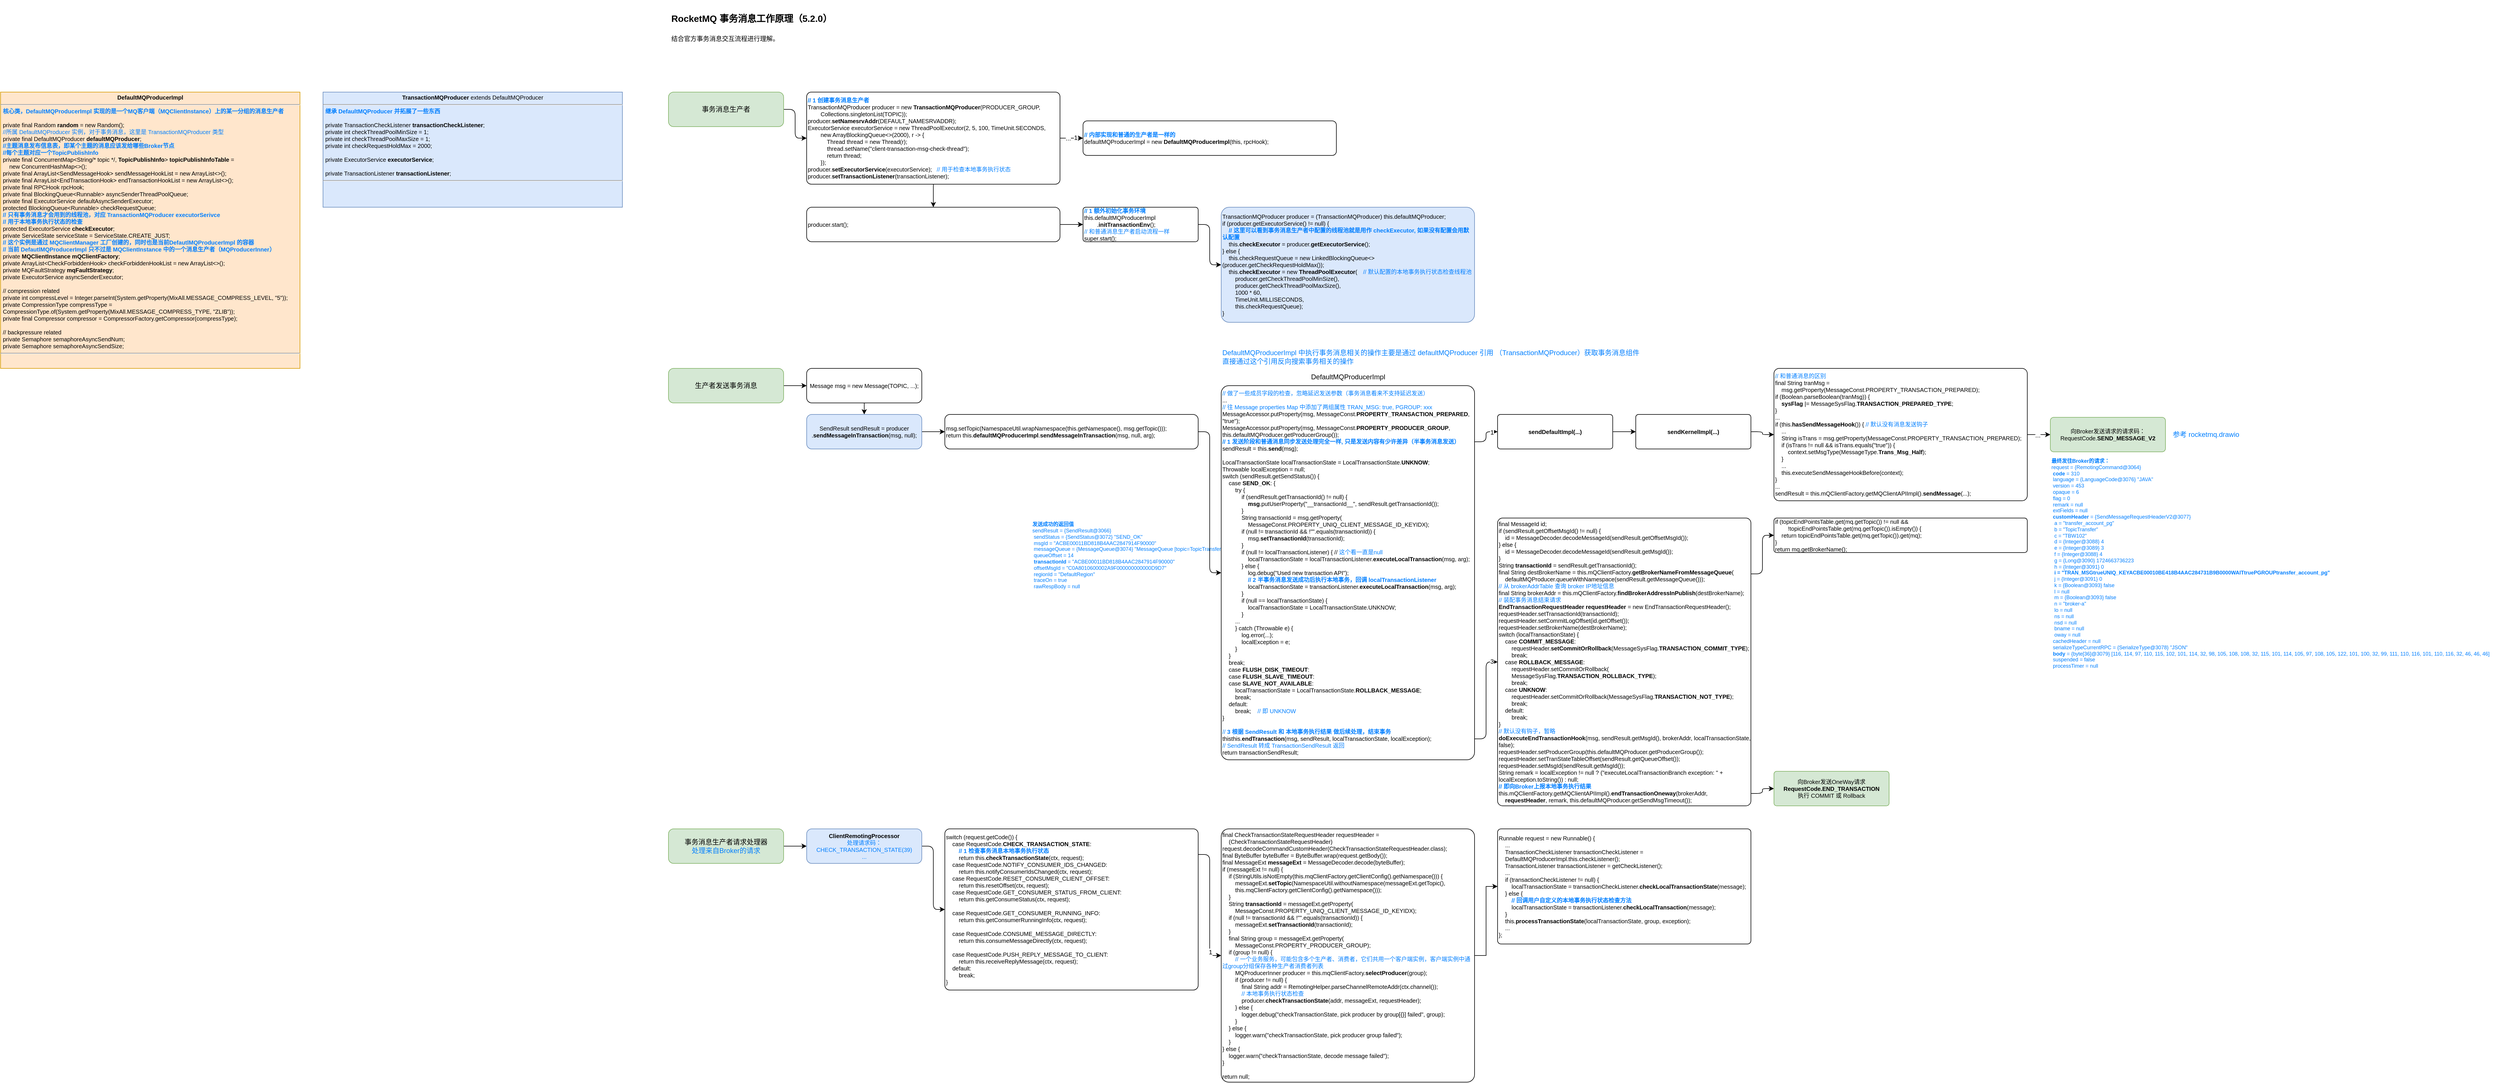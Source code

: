 <mxfile version="21.6.5" type="device">
  <diagram name="第 1 页" id="eP_VPSl60hREy0Ga1Oz-">
    <mxGraphModel dx="2716" dy="651" grid="1" gridSize="10" guides="1" tooltips="1" connect="1" arrows="1" fold="1" page="1" pageScale="1" pageWidth="827" pageHeight="1169" math="0" shadow="0">
      <root>
        <mxCell id="0" />
        <mxCell id="1" parent="0" />
        <mxCell id="byvQvC30b8q6LA63B50w-49" value="&lt;div style=&quot;font-size: 9px;&quot;&gt;&lt;b&gt;发送成功的返回值&lt;/b&gt;&lt;/div&gt;&lt;div style=&quot;font-size: 9px;&quot;&gt;sendResult = {SendResult@3066}&amp;nbsp;&lt;/div&gt;&lt;div style=&quot;font-size: 9px;&quot;&gt;&amp;nbsp;sendStatus = {SendStatus@3072} &quot;SEND_OK&quot;&lt;/div&gt;&lt;div style=&quot;font-size: 9px;&quot;&gt;&amp;nbsp;msgId = &quot;ACBE00011BD818B4AAC2847914F90000&quot;&lt;/div&gt;&lt;div style=&quot;font-size: 9px;&quot;&gt;&amp;nbsp;messageQueue = {MessageQueue@3074} &quot;MessageQueue [topic=TopicTransfer, brokerName=broker-a, queueId=0]&quot;&lt;/div&gt;&lt;div style=&quot;font-size: 9px;&quot;&gt;&amp;nbsp;queueOffset = 14&lt;/div&gt;&lt;div style=&quot;font-size: 9px;&quot;&gt;&amp;nbsp;&lt;b&gt;transactionId&lt;/b&gt; = &quot;ACBE00011BD818B4AAC2847914F90000&quot;&lt;/div&gt;&lt;div style=&quot;font-size: 9px;&quot;&gt;&amp;nbsp;offsetMsgId = &quot;C0A8010600002A9F000000000000D9D7&quot;&lt;/div&gt;&lt;div style=&quot;font-size: 9px;&quot;&gt;&amp;nbsp;regionId = &quot;DefaultRegion&quot;&lt;/div&gt;&lt;div style=&quot;font-size: 9px;&quot;&gt;&amp;nbsp;traceOn = true&lt;/div&gt;&lt;div style=&quot;font-size: 9px;&quot;&gt;&amp;nbsp;rawRespBody = null&lt;/div&gt;" style="text;html=1;align=left;verticalAlign=middle;resizable=0;points=[];autosize=1;strokeColor=none;fillColor=none;fontSize=9;fontColor=#007FFF;" vertex="1" parent="1">
          <mxGeometry x="670" y="900" width="500" height="130" as="geometry" />
        </mxCell>
        <mxCell id="byvQvC30b8q6LA63B50w-1" value="&lt;h1&gt;&lt;font style=&quot;font-size: 16px;&quot;&gt;RocketMQ 事务消息工作原理（5.2.0）&lt;/font&gt;&lt;/h1&gt;&lt;div style=&quot;font-size: 11px;&quot;&gt;结合官方事务消息交互流程进行理解。&lt;/div&gt;&lt;div style=&quot;font-size: 11px;&quot;&gt;&lt;font style=&quot;font-size: 11px;&quot;&gt;&lt;br&gt;&lt;/font&gt;&lt;/div&gt;" style="text;html=1;strokeColor=none;fillColor=none;spacing=5;spacingTop=-20;whiteSpace=wrap;overflow=hidden;rounded=0;" vertex="1" parent="1">
          <mxGeometry x="40" y="10" width="660" height="110" as="geometry" />
        </mxCell>
        <mxCell id="byvQvC30b8q6LA63B50w-4" value="" style="edgeStyle=orthogonalEdgeStyle;rounded=1;orthogonalLoop=1;jettySize=auto;html=1;" edge="1" parent="1" source="byvQvC30b8q6LA63B50w-2" target="byvQvC30b8q6LA63B50w-3">
          <mxGeometry relative="1" as="geometry" />
        </mxCell>
        <mxCell id="byvQvC30b8q6LA63B50w-2" value="事务消息生产者" style="rounded=1;whiteSpace=wrap;html=1;fillColor=#d5e8d4;strokeColor=#82b366;" vertex="1" parent="1">
          <mxGeometry x="40" y="160" width="200" height="60" as="geometry" />
        </mxCell>
        <mxCell id="byvQvC30b8q6LA63B50w-6" value="" style="edgeStyle=orthogonalEdgeStyle;rounded=1;orthogonalLoop=1;jettySize=auto;html=1;" edge="1" parent="1" source="byvQvC30b8q6LA63B50w-3" target="byvQvC30b8q6LA63B50w-5">
          <mxGeometry relative="1" as="geometry" />
        </mxCell>
        <mxCell id="byvQvC30b8q6LA63B50w-7" value="..." style="edgeLabel;html=1;align=center;verticalAlign=middle;resizable=0;points=[];" vertex="1" connectable="0" parent="byvQvC30b8q6LA63B50w-6">
          <mxGeometry x="-0.3" relative="1" as="geometry">
            <mxPoint as="offset" />
          </mxGeometry>
        </mxCell>
        <mxCell id="byvQvC30b8q6LA63B50w-8" value="1" style="edgeLabel;html=1;align=center;verticalAlign=middle;resizable=0;points=[];" vertex="1" connectable="0" parent="byvQvC30b8q6LA63B50w-6">
          <mxGeometry x="0.35" y="1" relative="1" as="geometry">
            <mxPoint as="offset" />
          </mxGeometry>
        </mxCell>
        <mxCell id="byvQvC30b8q6LA63B50w-12" value="" style="edgeStyle=orthogonalEdgeStyle;rounded=1;orthogonalLoop=1;jettySize=auto;html=1;" edge="1" parent="1" source="byvQvC30b8q6LA63B50w-3" target="byvQvC30b8q6LA63B50w-11">
          <mxGeometry relative="1" as="geometry" />
        </mxCell>
        <mxCell id="byvQvC30b8q6LA63B50w-3" value="&lt;div style=&quot;font-size: 10px;&quot;&gt;&lt;font color=&quot;#007fff&quot;&gt;&lt;b&gt;// 1 创建事务消息生产者&lt;/b&gt;&lt;/font&gt;&lt;/div&gt;&lt;div style=&quot;font-size: 10px;&quot;&gt;TransactionMQProducer producer = new &lt;b&gt;TransactionMQProducer&lt;/b&gt;(PRODUCER_GROUP, &lt;span style=&quot;white-space: pre;&quot;&gt;&#x9;&lt;/span&gt;Collections.singletonList(TOPIC));&lt;/div&gt;&lt;div style=&quot;font-size: 10px;&quot;&gt;producer.&lt;b&gt;setNamesrvAddr&lt;/b&gt;(DEFAULT_NAMESRVADDR);&lt;/div&gt;&lt;div style=&quot;font-size: 10px;&quot;&gt;ExecutorService executorService = new ThreadPoolExecutor(2, 5, 100, TimeUnit.SECONDS,&lt;/div&gt;&lt;div style=&quot;font-size: 10px;&quot;&gt;&amp;nbsp; &amp;nbsp; &amp;nbsp; &amp;nbsp; new ArrayBlockingQueue&amp;lt;&amp;gt;(2000), r -&amp;gt; {&lt;/div&gt;&lt;div style=&quot;font-size: 10px;&quot;&gt;&amp;nbsp; &amp;nbsp; &amp;nbsp; &amp;nbsp; &amp;nbsp; &amp;nbsp; Thread thread = new Thread(r);&lt;/div&gt;&lt;div style=&quot;font-size: 10px;&quot;&gt;&amp;nbsp; &amp;nbsp; &amp;nbsp; &amp;nbsp; &amp;nbsp; &amp;nbsp; thread.setName(&quot;client-transaction-msg-check-thread&quot;);&lt;/div&gt;&lt;div style=&quot;font-size: 10px;&quot;&gt;&amp;nbsp; &amp;nbsp; &amp;nbsp; &amp;nbsp; &amp;nbsp; &amp;nbsp; return thread;&lt;/div&gt;&lt;div style=&quot;font-size: 10px;&quot;&gt;&amp;nbsp; &amp;nbsp; &amp;nbsp; &amp;nbsp; });&lt;/div&gt;&lt;div style=&quot;font-size: 10px;&quot;&gt;producer.&lt;b&gt;setExecutorService&lt;/b&gt;(executorService);&amp;nbsp; &amp;nbsp;&lt;font color=&quot;#007fff&quot;&gt;// 用于检查本地事务执行状态&lt;/font&gt;&lt;/div&gt;&lt;div style=&quot;font-size: 10px;&quot;&gt;producer.&lt;b&gt;setTransactionListener&lt;/b&gt;(transactionListener);&lt;/div&gt;" style="rounded=1;whiteSpace=wrap;html=1;arcSize=5;align=left;fontSize=10;" vertex="1" parent="1">
          <mxGeometry x="280" y="160" width="440" height="160" as="geometry" />
        </mxCell>
        <mxCell id="byvQvC30b8q6LA63B50w-5" value="&lt;div style=&quot;&quot;&gt;&lt;/div&gt;&lt;font color=&quot;#007fff&quot;&gt;&lt;b&gt;// 内部实现和普通的生产者是一样的&lt;/b&gt;&lt;/font&gt;&lt;div style=&quot;&quot;&gt;defaultMQProducerImpl = new &lt;b&gt;DefaultMQProducerImpl&lt;/b&gt;(this, rpcHook);&lt;/div&gt;" style="rounded=1;whiteSpace=wrap;html=1;arcSize=12;align=left;fontSize=10;" vertex="1" parent="1">
          <mxGeometry x="760" y="210" width="440" height="60" as="geometry" />
        </mxCell>
        <mxCell id="byvQvC30b8q6LA63B50w-10" value="&lt;p style=&quot;margin: 4px 0px 0px; text-align: center;&quot;&gt;&lt;b&gt;TransactionMQProducer &lt;/b&gt;extends DefaultMQProducer&lt;br&gt;&lt;/p&gt;&lt;hr style=&quot;font-size: 10px;&quot;&gt;&lt;p style=&quot;margin: 0px 0px 0px 4px;&quot;&gt;&lt;font color=&quot;#007fff&quot;&gt;&lt;b&gt;继承 DefaultMQProducer 并拓展了一些东西&lt;/b&gt;&lt;/font&gt;&lt;/p&gt;&lt;p style=&quot;margin: 0px 0px 0px 4px;&quot;&gt;&lt;br&gt;&lt;/p&gt;&lt;p style=&quot;margin: 0px 0px 0px 4px;&quot;&gt;private TransactionCheckListener &lt;b&gt;transactionCheckListener&lt;/b&gt;;&lt;/p&gt;&lt;p style=&quot;margin: 0px 0px 0px 4px;&quot;&gt;private int checkThreadPoolMinSize = 1;&lt;/p&gt;&lt;p style=&quot;margin: 0px 0px 0px 4px;&quot;&gt;private int checkThreadPoolMaxSize = 1;&lt;/p&gt;&lt;p style=&quot;margin: 0px 0px 0px 4px;&quot;&gt;private int checkRequestHoldMax = 2000;&lt;/p&gt;&lt;p style=&quot;margin: 0px 0px 0px 4px;&quot;&gt;&lt;br&gt;&lt;/p&gt;&lt;p style=&quot;margin: 0px 0px 0px 4px;&quot;&gt;private ExecutorService &lt;b&gt;executorService&lt;/b&gt;;&lt;/p&gt;&lt;p style=&quot;margin: 0px 0px 0px 4px;&quot;&gt;&lt;br&gt;&lt;/p&gt;&lt;p style=&quot;margin: 0px 0px 0px 4px;&quot;&gt;private TransactionListener &lt;b&gt;transactionListener&lt;/b&gt;;&lt;/p&gt;&lt;hr style=&quot;font-size: 10px;&quot;&gt;&lt;p style=&quot;margin: 0px 0px 0px 4px; font-size: 10px;&quot;&gt;&lt;br&gt;&lt;/p&gt;" style="verticalAlign=top;align=left;overflow=fill;fontSize=10;fontFamily=Helvetica;html=1;whiteSpace=wrap;fillColor=#dae8fc;strokeColor=#6c8ebf;" vertex="1" parent="1">
          <mxGeometry x="-560" y="160" width="520" height="200" as="geometry" />
        </mxCell>
        <mxCell id="byvQvC30b8q6LA63B50w-27" value="" style="edgeStyle=orthogonalEdgeStyle;rounded=1;orthogonalLoop=1;jettySize=auto;html=1;" edge="1" parent="1" source="byvQvC30b8q6LA63B50w-11" target="byvQvC30b8q6LA63B50w-26">
          <mxGeometry relative="1" as="geometry" />
        </mxCell>
        <mxCell id="byvQvC30b8q6LA63B50w-11" value="&lt;div style=&quot;&quot;&gt;&lt;span style=&quot;background-color: initial;&quot;&gt;producer.start();&lt;/span&gt;&lt;br&gt;&lt;/div&gt;" style="rounded=1;whiteSpace=wrap;html=1;arcSize=15;align=left;fontSize=10;" vertex="1" parent="1">
          <mxGeometry x="280" y="360" width="440" height="60" as="geometry" />
        </mxCell>
        <mxCell id="byvQvC30b8q6LA63B50w-15" value="" style="edgeStyle=orthogonalEdgeStyle;rounded=1;orthogonalLoop=1;jettySize=auto;html=1;" edge="1" parent="1" source="byvQvC30b8q6LA63B50w-13" target="byvQvC30b8q6LA63B50w-14">
          <mxGeometry relative="1" as="geometry" />
        </mxCell>
        <mxCell id="byvQvC30b8q6LA63B50w-13" value="生产者发送事务消息" style="rounded=1;whiteSpace=wrap;html=1;fillColor=#d5e8d4;strokeColor=#82b366;" vertex="1" parent="1">
          <mxGeometry x="40" y="640" width="200" height="60" as="geometry" />
        </mxCell>
        <mxCell id="byvQvC30b8q6LA63B50w-17" value="" style="edgeStyle=orthogonalEdgeStyle;rounded=1;orthogonalLoop=1;jettySize=auto;html=1;" edge="1" parent="1" source="byvQvC30b8q6LA63B50w-14" target="byvQvC30b8q6LA63B50w-16">
          <mxGeometry relative="1" as="geometry" />
        </mxCell>
        <mxCell id="byvQvC30b8q6LA63B50w-14" value="Message msg = new Message(TOPIC, ...);" style="rounded=1;whiteSpace=wrap;html=1;fontSize=10;" vertex="1" parent="1">
          <mxGeometry x="280" y="640" width="200" height="60" as="geometry" />
        </mxCell>
        <mxCell id="byvQvC30b8q6LA63B50w-19" value="" style="edgeStyle=orthogonalEdgeStyle;rounded=1;orthogonalLoop=1;jettySize=auto;html=1;" edge="1" parent="1" source="byvQvC30b8q6LA63B50w-16" target="byvQvC30b8q6LA63B50w-18">
          <mxGeometry relative="1" as="geometry" />
        </mxCell>
        <mxCell id="byvQvC30b8q6LA63B50w-16" value="SendResult sendResult = producer&lt;br&gt;.&lt;b&gt;sendMessageInTransaction&lt;/b&gt;(msg, null);" style="rounded=1;whiteSpace=wrap;html=1;fontSize=10;fillColor=#dae8fc;strokeColor=#6c8ebf;" vertex="1" parent="1">
          <mxGeometry x="280" y="720" width="200" height="60" as="geometry" />
        </mxCell>
        <mxCell id="byvQvC30b8q6LA63B50w-21" value="" style="edgeStyle=orthogonalEdgeStyle;rounded=1;orthogonalLoop=1;jettySize=auto;html=1;" edge="1" parent="1" source="byvQvC30b8q6LA63B50w-18" target="byvQvC30b8q6LA63B50w-20">
          <mxGeometry relative="1" as="geometry" />
        </mxCell>
        <mxCell id="byvQvC30b8q6LA63B50w-18" value="msg.setTopic(NamespaceUtil.wrapNamespace(this.getNamespace(), msg.getTopic()));&lt;br&gt;return this.&lt;b&gt;defaultMQProducerImpl&lt;/b&gt;.&lt;b&gt;sendMessageInTransaction&lt;/b&gt;(msg, null, arg);" style="rounded=1;whiteSpace=wrap;html=1;fontSize=10;align=left;" vertex="1" parent="1">
          <mxGeometry x="520" y="720" width="440" height="60" as="geometry" />
        </mxCell>
        <mxCell id="byvQvC30b8q6LA63B50w-32" value="" style="edgeStyle=orthogonalEdgeStyle;rounded=1;orthogonalLoop=1;jettySize=auto;html=1;entryX=0;entryY=0.5;entryDx=0;entryDy=0;exitX=0.998;exitY=0.15;exitDx=0;exitDy=0;exitPerimeter=0;" edge="1" parent="1" source="byvQvC30b8q6LA63B50w-20" target="byvQvC30b8q6LA63B50w-35">
          <mxGeometry relative="1" as="geometry">
            <mxPoint x="1480" y="750" as="targetPoint" />
          </mxGeometry>
        </mxCell>
        <mxCell id="byvQvC30b8q6LA63B50w-34" value="1" style="edgeLabel;html=1;align=center;verticalAlign=middle;resizable=0;points=[];" vertex="1" connectable="0" parent="byvQvC30b8q6LA63B50w-32">
          <mxGeometry x="0.166" y="2" relative="1" as="geometry">
            <mxPoint x="12" y="-4" as="offset" />
          </mxGeometry>
        </mxCell>
        <mxCell id="byvQvC30b8q6LA63B50w-47" style="edgeStyle=orthogonalEdgeStyle;rounded=1;orthogonalLoop=1;jettySize=auto;html=1;exitX=1;exitY=0.944;exitDx=0;exitDy=0;entryX=0;entryY=0.5;entryDx=0;entryDy=0;exitPerimeter=0;" edge="1" parent="1" source="byvQvC30b8q6LA63B50w-20" target="byvQvC30b8q6LA63B50w-46">
          <mxGeometry relative="1" as="geometry" />
        </mxCell>
        <mxCell id="byvQvC30b8q6LA63B50w-48" value="3" style="edgeLabel;html=1;align=center;verticalAlign=middle;resizable=0;points=[];" vertex="1" connectable="0" parent="byvQvC30b8q6LA63B50w-47">
          <mxGeometry x="0.708" y="-1" relative="1" as="geometry">
            <mxPoint x="9" y="-6" as="offset" />
          </mxGeometry>
        </mxCell>
        <mxCell id="byvQvC30b8q6LA63B50w-20" value="&lt;font color=&quot;#007fff&quot;&gt;// 做了一些成员字段的检查，忽略延迟发送参数（事务消息看来不支持延迟发送）&lt;br&gt;&lt;/font&gt;...&lt;br&gt;&lt;font color=&quot;#007fff&quot;&gt;// 往 Message properties Map 中添加了两组属性&amp;nbsp;TRAN_MSG: true,&amp;nbsp;PGROUP: xxx&lt;/font&gt;&lt;br&gt;MessageAccessor.putProperty(msg, MessageConst.&lt;b&gt;PROPERTY_TRANSACTION_PREPARED&lt;/b&gt;, &quot;true&quot;);&lt;br&gt;MessageAccessor.putProperty(msg, MessageConst.&lt;b&gt;PROPERTY_PRODUCER_GROUP&lt;/b&gt;, this.defaultMQProducer.getProducerGroup());&lt;br&gt;&lt;b&gt;&lt;font color=&quot;#007fff&quot;&gt;// 1 发送阶段和普通消息同步发送处理完全一样, 只是发送内容有少许差异（半事务消息发送）&lt;/font&gt;&lt;br&gt;&lt;/b&gt;sendResult = this.&lt;b&gt;send&lt;/b&gt;(msg);&lt;br&gt;&lt;br&gt;&lt;div&gt;LocalTransactionState localTransactionState = LocalTransactionState.&lt;b&gt;UNKNOW&lt;/b&gt;;&lt;/div&gt;&lt;div&gt;Throwable localException = null;&lt;/div&gt;&lt;div&gt;switch (sendResult.getSendStatus()) {&lt;/div&gt;&lt;div&gt;&amp;nbsp; &amp;nbsp; case &lt;b&gt;SEND_OK&lt;/b&gt;: {&lt;/div&gt;&lt;div&gt;&amp;nbsp; &amp;nbsp; &amp;nbsp; &amp;nbsp; try {&lt;/div&gt;&lt;div&gt;&amp;nbsp; &amp;nbsp; &amp;nbsp; &amp;nbsp; &amp;nbsp; &amp;nbsp; if (sendResult.getTransactionId() != null) {&lt;/div&gt;&lt;div&gt;&amp;nbsp; &amp;nbsp; &amp;nbsp; &amp;nbsp; &amp;nbsp; &amp;nbsp; &amp;nbsp; &amp;nbsp; &lt;b&gt;msg&lt;/b&gt;.putUserProperty(&quot;__transactionId__&quot;, sendResult.getTransactionId());&lt;/div&gt;&lt;div&gt;&amp;nbsp; &amp;nbsp; &amp;nbsp; &amp;nbsp; &amp;nbsp; &amp;nbsp; }&lt;/div&gt;&lt;div&gt;&amp;nbsp; &amp;nbsp; &amp;nbsp; &amp;nbsp; &amp;nbsp; &amp;nbsp; String transactionId = msg.getProperty(&lt;br&gt;&lt;span style=&quot;&quot;&gt;&lt;span style=&quot;&quot;&gt;&amp;nbsp;&amp;nbsp;&amp;nbsp;&amp;nbsp;&lt;/span&gt;&lt;/span&gt;&amp;nbsp; &amp;nbsp; &amp;nbsp; &amp;nbsp; &amp;nbsp; &amp;nbsp; MessageConst.PROPERTY_UNIQ_CLIENT_MESSAGE_ID_KEYIDX);&lt;/div&gt;&lt;div&gt;&amp;nbsp; &amp;nbsp; &amp;nbsp; &amp;nbsp; &amp;nbsp; &amp;nbsp; if (null != transactionId &amp;amp;&amp;amp; !&quot;&quot;.equals(transactionId)) {&lt;/div&gt;&lt;div&gt;&amp;nbsp; &amp;nbsp; &amp;nbsp; &amp;nbsp; &amp;nbsp; &amp;nbsp; &amp;nbsp; &amp;nbsp; msg.&lt;b&gt;setTransactionId&lt;/b&gt;(transactionId);&lt;/div&gt;&lt;div&gt;&amp;nbsp; &amp;nbsp; &amp;nbsp; &amp;nbsp; &amp;nbsp; &amp;nbsp; }&lt;/div&gt;&lt;div&gt;&amp;nbsp; &amp;nbsp; &amp;nbsp; &amp;nbsp; &amp;nbsp; &amp;nbsp; if (null != localTransactionListener) { //&lt;font color=&quot;#007fff&quot;&gt; 这个看一直是null&lt;/font&gt;&lt;/div&gt;&lt;div&gt;&amp;nbsp; &amp;nbsp; &amp;nbsp; &amp;nbsp; &amp;nbsp; &amp;nbsp; &amp;nbsp; &amp;nbsp; localTransactionState = localTransactionListener.&lt;b&gt;executeLocalTransaction&lt;/b&gt;(msg, arg);&lt;/div&gt;&lt;div&gt;&amp;nbsp; &amp;nbsp; &amp;nbsp; &amp;nbsp; &amp;nbsp; &amp;nbsp; } else {&lt;/div&gt;&lt;div&gt;&amp;nbsp; &amp;nbsp; &amp;nbsp; &amp;nbsp; &amp;nbsp; &amp;nbsp; &amp;nbsp; &amp;nbsp; log.debug(&quot;Used new transaction API&quot;);&lt;/div&gt;&lt;font color=&quot;#007fff&quot;&gt;&lt;b&gt;&amp;nbsp; &amp;nbsp; &amp;nbsp; &amp;nbsp; &amp;nbsp; &amp;nbsp; &amp;nbsp; &amp;nbsp; // 2 半事务消息发送成功后执行本地事务，回调  localTransactionListener&lt;/b&gt;&lt;/font&gt;&lt;div&gt;&amp;nbsp; &amp;nbsp; &amp;nbsp; &amp;nbsp; &amp;nbsp; &amp;nbsp; &amp;nbsp; &amp;nbsp; localTransactionState = transactionListener.&lt;b&gt;executeLocalTransaction&lt;/b&gt;(msg, arg);&lt;/div&gt;&lt;div&gt;&amp;nbsp; &amp;nbsp; &amp;nbsp; &amp;nbsp; &amp;nbsp; &amp;nbsp; }&lt;/div&gt;&lt;div&gt;&amp;nbsp; &amp;nbsp; &amp;nbsp; &amp;nbsp; &amp;nbsp; &amp;nbsp; if (null == localTransactionState) {&lt;/div&gt;&lt;div&gt;&amp;nbsp; &amp;nbsp; &amp;nbsp; &amp;nbsp; &amp;nbsp; &amp;nbsp; &amp;nbsp; &amp;nbsp; localTransactionState = LocalTransactionState.UNKNOW;&lt;/div&gt;&lt;div&gt;&amp;nbsp; &amp;nbsp; &amp;nbsp; &amp;nbsp; &amp;nbsp; &amp;nbsp; }&lt;/div&gt;&lt;div&gt;&lt;span style=&quot;&quot;&gt;&lt;span style=&quot;white-space: pre;&quot;&gt;&amp;nbsp;&amp;nbsp;&amp;nbsp;&amp;nbsp;&lt;/span&gt;&lt;/span&gt;&amp;nbsp; &amp;nbsp; ...&lt;br&gt;&lt;/div&gt;&lt;div&gt;&amp;nbsp; &amp;nbsp; &amp;nbsp; &amp;nbsp; } catch (Throwable e) {&lt;/div&gt;&lt;div&gt;&amp;nbsp; &amp;nbsp; &amp;nbsp; &amp;nbsp; &amp;nbsp; &amp;nbsp; log.error(...&lt;span style=&quot;background-color: initial;&quot;&gt;);&lt;/span&gt;&lt;/div&gt;&lt;div&gt;&amp;nbsp; &amp;nbsp; &amp;nbsp; &amp;nbsp; &amp;nbsp; &amp;nbsp; localException = e;&lt;/div&gt;&lt;div&gt;&amp;nbsp; &amp;nbsp; &amp;nbsp; &amp;nbsp; }&lt;/div&gt;&lt;div&gt;&amp;nbsp; &amp;nbsp; }&lt;/div&gt;&lt;div&gt;&amp;nbsp; &amp;nbsp; break;&lt;/div&gt;&lt;div&gt;&amp;nbsp; &amp;nbsp; case &lt;b&gt;FLUSH_DISK_TIMEOUT&lt;/b&gt;:&lt;/div&gt;&lt;div&gt;&amp;nbsp; &amp;nbsp; case &lt;b&gt;FLUSH_SLAVE_TIMEOUT&lt;/b&gt;:&lt;/div&gt;&lt;div&gt;&amp;nbsp; &amp;nbsp; case &lt;b&gt;SLAVE_NOT_AVAILABLE&lt;/b&gt;:&lt;/div&gt;&lt;div&gt;&amp;nbsp; &amp;nbsp; &amp;nbsp; &amp;nbsp; localTransactionState = LocalTransactionState.&lt;b&gt;ROLLBACK_MESSAGE&lt;/b&gt;;&lt;/div&gt;&lt;div&gt;&amp;nbsp; &amp;nbsp; &amp;nbsp; &amp;nbsp; break;&lt;/div&gt;&lt;div&gt;&amp;nbsp; &amp;nbsp; default:&lt;/div&gt;&lt;div&gt;&amp;nbsp; &amp;nbsp; &amp;nbsp; &amp;nbsp; break;&lt;span style=&quot;&quot;&gt;&lt;span style=&quot;&quot;&gt;&amp;nbsp;&amp;nbsp;&amp;nbsp;&amp;nbsp;&lt;/span&gt;&lt;/span&gt;&lt;font color=&quot;#007fff&quot;&gt;// 即 UNKNOW&lt;/font&gt;&lt;/div&gt;&lt;div&gt;}&lt;/div&gt;&lt;div&gt;&lt;br&gt;&lt;/div&gt;&lt;font color=&quot;#007fff&quot;&gt;// &lt;b&gt;3 根据 SendResult 和 本地事务执行结果 做后续处理，结束事务&lt;/b&gt;&lt;br&gt;&lt;/font&gt;thisthis.&lt;b&gt;endTransaction&lt;/b&gt;(msg, sendResult, localTransactionState, localException);&lt;br&gt;&lt;font color=&quot;#007fff&quot;&gt;// SendResult 转成&amp;nbsp;TransactionSendResult 返回&lt;br&gt;&lt;/font&gt;return transactionSendResult;" style="rounded=1;whiteSpace=wrap;html=1;fontSize=10;align=left;arcSize=3;" vertex="1" parent="1">
          <mxGeometry x="1000" y="670" width="440" height="650" as="geometry" />
        </mxCell>
        <mxCell id="byvQvC30b8q6LA63B50w-22" value="DefaultMQProducerImpl" style="text;html=1;align=center;verticalAlign=middle;resizable=0;points=[];autosize=1;strokeColor=none;fillColor=none;" vertex="1" parent="1">
          <mxGeometry x="1145" y="640" width="150" height="30" as="geometry" />
        </mxCell>
        <mxCell id="byvQvC30b8q6LA63B50w-24" value="&lt;p style=&quot;margin: 4px 0px 0px; text-align: center;&quot;&gt;&lt;b&gt;DefaultMQProducerImpl&lt;/b&gt;&lt;br&gt;&lt;/p&gt;&lt;hr style=&quot;font-size: 10px;&quot;&gt;&lt;p style=&quot;margin: 0px 0px 0px 4px;&quot;&gt;&lt;b&gt;&lt;font color=&quot;#007fff&quot;&gt;核心类，DefaultMQProducerImpl 实现的是一个MQ客户端（MQClientInstance）上的某一分组的消息生产者&lt;/font&gt;&lt;/b&gt;&lt;/p&gt;&lt;p style=&quot;margin: 0px 0px 0px 4px;&quot;&gt;&lt;br&gt;&lt;/p&gt;&lt;p style=&quot;margin: 0px 0px 0px 4px;&quot;&gt;private final Random &lt;b&gt;random&lt;/b&gt; = new Random();&lt;/p&gt;&lt;p style=&quot;margin: 0px 0px 0px 4px;&quot;&gt;&lt;font color=&quot;#007fff&quot;&gt;//所属 DefaultMQProducer 实例，对于事务消息，这里是 TransactionMQProducer 类型&lt;/font&gt;&lt;/p&gt;&lt;p style=&quot;margin: 0px 0px 0px 4px;&quot;&gt;private final DefaultMQProducer &lt;b&gt;defaultMQProducer&lt;/b&gt;;&lt;/p&gt;&lt;p style=&quot;margin: 0px 0px 0px 4px;&quot;&gt;&lt;font color=&quot;#007fff&quot;&gt;&lt;b&gt;//主题消息发布信息表，即某个主题的消息应该发给哪些Broker节点&lt;/b&gt;&lt;/font&gt;&lt;/p&gt;&lt;p style=&quot;margin: 0px 0px 0px 4px;&quot;&gt;&lt;font color=&quot;#007fff&quot;&gt;&lt;b&gt;//每个主题对应一个TopicPublishInfo&lt;/b&gt;&lt;/font&gt;&lt;/p&gt;&lt;p style=&quot;margin: 0px 0px 0px 4px;&quot;&gt;private final ConcurrentMap&amp;lt;String/* topic */, &lt;b&gt;TopicPublishInfo&lt;/b&gt;&amp;gt; &lt;b&gt;topicPublishInfoTable&lt;/b&gt; =&lt;/p&gt;&lt;p style=&quot;margin: 0px 0px 0px 4px;&quot;&gt;&amp;nbsp; &amp;nbsp; new ConcurrentHashMap&amp;lt;&amp;gt;();&lt;/p&gt;&lt;p style=&quot;margin: 0px 0px 0px 4px;&quot;&gt;private final ArrayList&amp;lt;SendMessageHook&amp;gt; sendMessageHookList = new ArrayList&amp;lt;&amp;gt;();&lt;/p&gt;&lt;p style=&quot;margin: 0px 0px 0px 4px;&quot;&gt;private final ArrayList&amp;lt;EndTransactionHook&amp;gt; endTransactionHookList = new ArrayList&amp;lt;&amp;gt;();&lt;/p&gt;&lt;p style=&quot;margin: 0px 0px 0px 4px;&quot;&gt;private final RPCHook rpcHook;&lt;/p&gt;&lt;p style=&quot;margin: 0px 0px 0px 4px;&quot;&gt;private final BlockingQueue&amp;lt;Runnable&amp;gt; asyncSenderThreadPoolQueue;&lt;/p&gt;&lt;p style=&quot;margin: 0px 0px 0px 4px;&quot;&gt;private final ExecutorService defaultAsyncSenderExecutor;&lt;/p&gt;&lt;p style=&quot;margin: 0px 0px 0px 4px;&quot;&gt;protected BlockingQueue&amp;lt;Runnable&amp;gt; checkRequestQueue;&lt;/p&gt;&lt;p style=&quot;margin: 0px 0px 0px 4px;&quot;&gt;&lt;b&gt;&lt;font color=&quot;#007fff&quot;&gt;// 只有事务消息才会用到的线程池，对应&amp;nbsp;TransactionMQProducer executorSerivce&lt;/font&gt;&lt;/b&gt;&lt;/p&gt;&lt;p style=&quot;margin: 0px 0px 0px 4px;&quot;&gt;&lt;b&gt;&lt;font color=&quot;#007fff&quot;&gt;// 用于本地事务执行状态的检查&lt;/font&gt;&lt;/b&gt;&lt;/p&gt;&lt;p style=&quot;margin: 0px 0px 0px 4px;&quot;&gt;protected ExecutorService &lt;b&gt;checkExecutor&lt;/b&gt;;&lt;/p&gt;&lt;p style=&quot;margin: 0px 0px 0px 4px;&quot;&gt;private ServiceState serviceState = ServiceState.CREATE_JUST;&lt;/p&gt;&lt;p style=&quot;margin: 0px 0px 0px 4px;&quot;&gt;&lt;font color=&quot;#007fff&quot;&gt;&lt;b&gt;// 这个实例是通过 MQClientManager 工厂创建的，同时也是当前DefautlMQProducerImpl 的容器&lt;/b&gt;&lt;/font&gt;&lt;/p&gt;&lt;p style=&quot;margin: 0px 0px 0px 4px;&quot;&gt;&lt;b&gt;&lt;font color=&quot;#007fff&quot;&gt;// 当前 DefautlMQProducerImpl 只不过是 MQClientInstance 中的一个消息生产者（MQProducerInner&lt;/font&gt;&lt;font color=&quot;#007fff&quot;&gt;）&lt;/font&gt;&lt;/b&gt;&lt;/p&gt;&lt;p style=&quot;margin: 0px 0px 0px 4px;&quot;&gt;private &lt;b&gt;MQClientInstance&lt;/b&gt; &lt;b&gt;mQClientFactory&lt;/b&gt;;&lt;/p&gt;&lt;p style=&quot;margin: 0px 0px 0px 4px;&quot;&gt;private ArrayList&amp;lt;CheckForbiddenHook&amp;gt; checkForbiddenHookList = new ArrayList&amp;lt;&amp;gt;();&lt;/p&gt;&lt;p style=&quot;margin: 0px 0px 0px 4px;&quot;&gt;private MQFaultStrategy &lt;b&gt;mqFaultStrategy&lt;/b&gt;;&lt;/p&gt;&lt;p style=&quot;margin: 0px 0px 0px 4px;&quot;&gt;private ExecutorService asyncSenderExecutor;&lt;/p&gt;&lt;p style=&quot;margin: 0px 0px 0px 4px;&quot;&gt;&lt;br&gt;&lt;/p&gt;&lt;p style=&quot;margin: 0px 0px 0px 4px;&quot;&gt;// compression related&lt;/p&gt;&lt;p style=&quot;margin: 0px 0px 0px 4px;&quot;&gt;private int compressLevel = Integer.parseInt(System.getProperty(MixAll.MESSAGE_COMPRESS_LEVEL, &quot;5&quot;));&lt;/p&gt;&lt;p style=&quot;margin: 0px 0px 0px 4px;&quot;&gt;private CompressionType compressType = CompressionType.of(System.getProperty(MixAll.MESSAGE_COMPRESS_TYPE, &quot;ZLIB&quot;));&lt;/p&gt;&lt;p style=&quot;margin: 0px 0px 0px 4px;&quot;&gt;private final Compressor compressor = CompressorFactory.getCompressor(compressType);&lt;/p&gt;&lt;p style=&quot;margin: 0px 0px 0px 4px;&quot;&gt;&lt;br&gt;&lt;/p&gt;&lt;p style=&quot;margin: 0px 0px 0px 4px;&quot;&gt;// backpressure related&lt;/p&gt;&lt;p style=&quot;margin: 0px 0px 0px 4px;&quot;&gt;private Semaphore semaphoreAsyncSendNum;&lt;/p&gt;&lt;p style=&quot;margin: 0px 0px 0px 4px;&quot;&gt;private Semaphore semaphoreAsyncSendSize;&lt;/p&gt;&lt;hr style=&quot;font-size: 10px;&quot;&gt;&lt;p style=&quot;margin: 0px 0px 0px 4px; font-size: 10px;&quot;&gt;&lt;br&gt;&lt;/p&gt;" style="verticalAlign=top;align=left;overflow=fill;fontSize=10;fontFamily=Helvetica;html=1;whiteSpace=wrap;fillColor=#ffe6cc;strokeColor=#d79b00;" vertex="1" parent="1">
          <mxGeometry x="-1120" y="160" width="520" height="480" as="geometry" />
        </mxCell>
        <mxCell id="byvQvC30b8q6LA63B50w-25" value="&lt;font color=&quot;#007fff&quot;&gt;DefaultMQProducerImpl 中执行事务消息相关的操作主要是通过 defaultMQProducer 引用 （TransactionMQProducer）获取事务消息组件&lt;br&gt;直接通过这个引用反向搜索事务相关的操作&lt;br&gt;&lt;/font&gt;" style="text;html=1;align=left;verticalAlign=middle;resizable=0;points=[];autosize=1;strokeColor=none;fillColor=none;" vertex="1" parent="1">
          <mxGeometry x="1000" y="600" width="750" height="40" as="geometry" />
        </mxCell>
        <mxCell id="byvQvC30b8q6LA63B50w-29" value="" style="edgeStyle=orthogonalEdgeStyle;rounded=1;orthogonalLoop=1;jettySize=auto;html=1;" edge="1" parent="1" source="byvQvC30b8q6LA63B50w-26" target="byvQvC30b8q6LA63B50w-28">
          <mxGeometry relative="1" as="geometry" />
        </mxCell>
        <mxCell id="byvQvC30b8q6LA63B50w-26" value="&lt;div style=&quot;&quot;&gt;&lt;font color=&quot;#007fff&quot;&gt;&lt;b&gt;// 1 额外初始化事务环境&lt;/b&gt;&lt;/font&gt;&lt;/div&gt;&lt;div style=&quot;&quot;&gt;this.defaultMQProducerImpl&lt;/div&gt;&lt;div style=&quot;&quot;&gt;&lt;span style=&quot;white-space: pre;&quot;&gt;&#x9;&lt;/span&gt;.&lt;b&gt;initTransactionEnv&lt;/b&gt;();&lt;/div&gt;&lt;div style=&quot;&quot;&gt;&lt;font color=&quot;#007fff&quot;&gt;// 和普通消息生产者启动流程一样&lt;/font&gt;&lt;/div&gt;&lt;div style=&quot;&quot;&gt;super.start();&lt;br&gt;&lt;/div&gt;" style="rounded=1;whiteSpace=wrap;html=1;arcSize=8;align=left;fontSize=10;" vertex="1" parent="1">
          <mxGeometry x="760" y="360" width="200" height="60" as="geometry" />
        </mxCell>
        <mxCell id="byvQvC30b8q6LA63B50w-28" value="&lt;div style=&quot;&quot;&gt;&lt;div&gt;TransactionMQProducer producer = (TransactionMQProducer) this.defaultMQProducer;&lt;/div&gt;&lt;div&gt;if (producer.getExecutorService() != null) {&lt;/div&gt;&lt;div&gt;&lt;font color=&quot;#007fff&quot;&gt;&lt;b&gt;&amp;nbsp; &amp;nbsp; // 这里可以看到事务消息生产者中配置的线程池就是用作 checkExecutor, 如果没有配置会用默认配置&lt;/b&gt;&lt;/font&gt;&lt;/div&gt;&lt;div&gt;&amp;nbsp; &amp;nbsp; this.&lt;b&gt;checkExecutor&lt;/b&gt; = producer.&lt;b&gt;getExecutorService&lt;/b&gt;();&lt;/div&gt;&lt;div&gt;} else {&lt;/div&gt;&lt;div&gt;&amp;nbsp; &amp;nbsp; this.checkRequestQueue = new LinkedBlockingQueue&amp;lt;&amp;gt;(producer.getCheckRequestHoldMax());&lt;/div&gt;&lt;div&gt;&amp;nbsp; &amp;nbsp; this.&lt;b&gt;checkExecutor&lt;/b&gt; = new &lt;b&gt;ThreadPoolExecutor&lt;/b&gt;(&lt;span style=&quot;white-space: pre;&quot;&gt;&#x9;&lt;/span&gt;&lt;font color=&quot;#007fff&quot;&gt;// 默认配置的本地事务执行状态检查线程池&lt;/font&gt;&lt;/div&gt;&lt;div&gt;&amp;nbsp; &amp;nbsp; &amp;nbsp; &amp;nbsp; producer.getCheckThreadPoolMinSize(),&lt;/div&gt;&lt;div&gt;&amp;nbsp; &amp;nbsp; &amp;nbsp; &amp;nbsp; producer.getCheckThreadPoolMaxSize(),&lt;/div&gt;&lt;div&gt;&amp;nbsp; &amp;nbsp; &amp;nbsp; &amp;nbsp; 1000 * 60,&lt;/div&gt;&lt;div&gt;&amp;nbsp; &amp;nbsp; &amp;nbsp; &amp;nbsp; TimeUnit.MILLISECONDS,&lt;/div&gt;&lt;div&gt;&amp;nbsp; &amp;nbsp; &amp;nbsp; &amp;nbsp; this.checkRequestQueue);&lt;/div&gt;&lt;div&gt;}&lt;/div&gt;&lt;/div&gt;" style="rounded=1;whiteSpace=wrap;html=1;arcSize=7;align=left;fontSize=10;fillColor=#dae8fc;strokeColor=#6c8ebf;" vertex="1" parent="1">
          <mxGeometry x="1000" y="360" width="440" height="200" as="geometry" />
        </mxCell>
        <mxCell id="byvQvC30b8q6LA63B50w-37" value="" style="edgeStyle=orthogonalEdgeStyle;rounded=1;orthogonalLoop=1;jettySize=auto;html=1;" edge="1" parent="1" source="byvQvC30b8q6LA63B50w-35" target="byvQvC30b8q6LA63B50w-36">
          <mxGeometry relative="1" as="geometry" />
        </mxCell>
        <mxCell id="byvQvC30b8q6LA63B50w-35" value="&lt;div style=&quot;&quot;&gt;&lt;b style=&quot;&quot;&gt;sendDefaultImpl(...)&lt;/b&gt;&lt;/div&gt;" style="rounded=1;whiteSpace=wrap;html=1;arcSize=8;align=center;fontSize=10;" vertex="1" parent="1">
          <mxGeometry x="1480" y="720" width="200" height="60" as="geometry" />
        </mxCell>
        <mxCell id="byvQvC30b8q6LA63B50w-39" value="" style="edgeStyle=orthogonalEdgeStyle;rounded=1;orthogonalLoop=1;jettySize=auto;html=1;" edge="1" parent="1" source="byvQvC30b8q6LA63B50w-36" target="byvQvC30b8q6LA63B50w-38">
          <mxGeometry relative="1" as="geometry" />
        </mxCell>
        <mxCell id="byvQvC30b8q6LA63B50w-36" value="&lt;div style=&quot;&quot;&gt;&lt;b style=&quot;&quot;&gt;sendKernelImpl(...)&lt;/b&gt;&lt;/div&gt;" style="rounded=1;whiteSpace=wrap;html=1;arcSize=8;align=center;fontSize=10;" vertex="1" parent="1">
          <mxGeometry x="1720" y="720" width="200" height="60" as="geometry" />
        </mxCell>
        <mxCell id="byvQvC30b8q6LA63B50w-43" value="" style="edgeStyle=orthogonalEdgeStyle;rounded=1;orthogonalLoop=1;jettySize=auto;html=1;" edge="1" parent="1" source="byvQvC30b8q6LA63B50w-38" target="byvQvC30b8q6LA63B50w-42">
          <mxGeometry relative="1" as="geometry" />
        </mxCell>
        <mxCell id="byvQvC30b8q6LA63B50w-45" value="..." style="edgeLabel;html=1;align=center;verticalAlign=middle;resizable=0;points=[];" vertex="1" connectable="0" parent="byvQvC30b8q6LA63B50w-43">
          <mxGeometry x="-0.093" y="-1" relative="1" as="geometry">
            <mxPoint as="offset" />
          </mxGeometry>
        </mxCell>
        <mxCell id="byvQvC30b8q6LA63B50w-38" value="&lt;div style=&quot;&quot;&gt;&lt;div&gt;&lt;font color=&quot;#007fff&quot;&gt;// 和普通消息的区别&lt;/font&gt;&lt;/div&gt;&lt;div&gt;final String tranMsg = &lt;br&gt;&amp;nbsp; &amp;nbsp; msg.getProperty(MessageConst.PROPERTY_TRANSACTION_PREPARED);&lt;/div&gt;&lt;div&gt;if (Boolean.parseBoolean(tranMsg)) {&lt;/div&gt;&lt;div&gt;&amp;nbsp; &amp;nbsp; &lt;b&gt;sysFlag&lt;/b&gt; |= MessageSysFlag.&lt;b&gt;TRANSACTION_PREPARED_TYPE&lt;/b&gt;;&lt;/div&gt;&lt;div&gt;}&lt;/div&gt;&lt;div&gt;...&lt;/div&gt;&lt;div&gt;if (this.&lt;b&gt;hasSendMessageHook&lt;/b&gt;()) { &lt;font color=&quot;#007fff&quot;&gt;// 默认没有消息发送钩子&lt;/font&gt;&lt;/div&gt;&lt;div&gt;&amp;nbsp; &amp;nbsp; ...&lt;/div&gt;&lt;div&gt;&amp;nbsp; &amp;nbsp; String isTrans = msg.getProperty(MessageConst.PROPERTY_TRANSACTION_PREPARED);&lt;/div&gt;&lt;div&gt;&amp;nbsp; &amp;nbsp; if (isTrans != null &amp;amp;&amp;amp; isTrans.equals(&quot;true&quot;)) {&lt;/div&gt;&lt;div&gt;&amp;nbsp; &amp;nbsp; &amp;nbsp; &amp;nbsp; context.setMsgType(MessageType.&lt;b&gt;Trans_Msg_Half&lt;/b&gt;);&lt;/div&gt;&lt;div&gt;&amp;nbsp; &amp;nbsp; }&lt;/div&gt;&lt;div&gt;&amp;nbsp; &amp;nbsp; ...&lt;/div&gt;&lt;div&gt;&amp;nbsp; &amp;nbsp; this.executeSendMessageHookBefore(context);&lt;/div&gt;&lt;div&gt;}&lt;/div&gt;&lt;div&gt;...&lt;/div&gt;&lt;div&gt;sendResult = this.mQClientFactory.getMQClientAPIImpl().&lt;b&gt;sendMessage&lt;/b&gt;(...);&lt;br&gt;&lt;/div&gt;&lt;/div&gt;" style="rounded=1;whiteSpace=wrap;html=1;arcSize=4;align=left;fontSize=10;" vertex="1" parent="1">
          <mxGeometry x="1960" y="640" width="440" height="230" as="geometry" />
        </mxCell>
        <mxCell id="byvQvC30b8q6LA63B50w-42" value="向Broker发送请求的请求码：&lt;br&gt;RequestCode.&lt;b&gt;SEND_MESSAGE_V2&lt;/b&gt;" style="whiteSpace=wrap;html=1;fontSize=10;align=center;rounded=1;arcSize=10;fillColor=#d5e8d4;strokeColor=#82b366;" vertex="1" parent="1">
          <mxGeometry x="2440" y="725" width="200" height="60" as="geometry" />
        </mxCell>
        <mxCell id="byvQvC30b8q6LA63B50w-44" value="&lt;div style=&quot;font-size: 9px;&quot;&gt;&lt;b style=&quot;font-size: 9px;&quot;&gt;最终发往Broker的请求：&lt;/b&gt;&lt;/div&gt;&lt;div style=&quot;font-size: 9px;&quot;&gt;request = {RemotingCommand@3064}&amp;nbsp;&lt;/div&gt;&lt;div style=&quot;font-size: 9px;&quot;&gt;&amp;nbsp;&lt;b style=&quot;font-size: 9px;&quot;&gt;code&lt;/b&gt; = 310&lt;/div&gt;&lt;div style=&quot;font-size: 9px;&quot;&gt;&amp;nbsp;language = {LanguageCode@3076} &quot;JAVA&quot;&lt;/div&gt;&lt;div style=&quot;font-size: 9px;&quot;&gt;&amp;nbsp;version = 453&lt;/div&gt;&lt;div style=&quot;font-size: 9px;&quot;&gt;&amp;nbsp;opaque = 6&lt;/div&gt;&lt;div style=&quot;font-size: 9px;&quot;&gt;&amp;nbsp;flag = 0&lt;/div&gt;&lt;div style=&quot;font-size: 9px;&quot;&gt;&amp;nbsp;remark = null&lt;/div&gt;&lt;div style=&quot;font-size: 9px;&quot;&gt;&amp;nbsp;extFields = null&lt;/div&gt;&lt;div style=&quot;font-size: 9px;&quot;&gt;&amp;nbsp;&lt;b style=&quot;font-size: 9px;&quot;&gt;customHeader&lt;/b&gt; = {SendMessageRequestHeaderV2@3077}&amp;nbsp;&lt;/div&gt;&lt;div style=&quot;font-size: 9px;&quot;&gt;&amp;nbsp; a = &quot;transfer_account_pg&quot;&lt;/div&gt;&lt;div style=&quot;font-size: 9px;&quot;&gt;&amp;nbsp; b = &quot;TopicTransfer&quot;&lt;/div&gt;&lt;div style=&quot;font-size: 9px;&quot;&gt;&amp;nbsp; c = &quot;TBW102&quot;&lt;/div&gt;&lt;div style=&quot;font-size: 9px;&quot;&gt;&amp;nbsp; d = {Integer@3088} 4&lt;/div&gt;&lt;div style=&quot;font-size: 9px;&quot;&gt;&amp;nbsp; e = {Integer@3089} 3&lt;/div&gt;&lt;div style=&quot;font-size: 9px;&quot;&gt;&amp;nbsp; f = {Integer@3088} 4&lt;/div&gt;&lt;div style=&quot;font-size: 9px;&quot;&gt;&amp;nbsp; g = {Long@3090} 1724663736223&lt;/div&gt;&lt;div style=&quot;font-size: 9px;&quot;&gt;&amp;nbsp; h = {Integer@3091} 0&lt;/div&gt;&lt;div style=&quot;font-size: 9px;&quot;&gt;&lt;b&gt;&amp;nbsp; &lt;span style=&quot;font-size: 9px;&quot;&gt;i&lt;/span&gt; = &quot;TRAN_MSGtrueUNIQ_KEYACBE00010BE418B4AAC284731B9B0000WAITtruePGROUPtransfer_account_pg&quot;&lt;/b&gt;&lt;/div&gt;&lt;div style=&quot;font-size: 9px;&quot;&gt;&amp;nbsp; j = {Integer@3091} 0&lt;/div&gt;&lt;div style=&quot;font-size: 9px;&quot;&gt;&amp;nbsp; k = {Boolean@3093} false&lt;/div&gt;&lt;div style=&quot;font-size: 9px;&quot;&gt;&amp;nbsp; l = null&lt;/div&gt;&lt;div style=&quot;font-size: 9px;&quot;&gt;&amp;nbsp; m = {Boolean@3093} false&lt;/div&gt;&lt;div style=&quot;font-size: 9px;&quot;&gt;&amp;nbsp; n = &quot;broker-a&quot;&lt;/div&gt;&lt;div style=&quot;font-size: 9px;&quot;&gt;&amp;nbsp; lo = null&lt;/div&gt;&lt;div style=&quot;font-size: 9px;&quot;&gt;&amp;nbsp; ns = null&lt;/div&gt;&lt;div style=&quot;font-size: 9px;&quot;&gt;&amp;nbsp; nsd = null&lt;/div&gt;&lt;div style=&quot;font-size: 9px;&quot;&gt;&amp;nbsp; bname = null&lt;/div&gt;&lt;div style=&quot;font-size: 9px;&quot;&gt;&amp;nbsp; oway = null&lt;/div&gt;&lt;div style=&quot;font-size: 9px;&quot;&gt;&amp;nbsp;cachedHeader = null&lt;/div&gt;&lt;div style=&quot;font-size: 9px;&quot;&gt;&amp;nbsp;serializeTypeCurrentRPC = {SerializeType@3078} &quot;JSON&quot;&lt;/div&gt;&lt;div style=&quot;font-size: 9px;&quot;&gt;&amp;nbsp;&lt;b style=&quot;font-size: 9px;&quot;&gt;body&lt;/b&gt; = {byte[36]@3079} [116, 114, 97, 110, 115, 102, 101, 114, 32, 98, 105, 108, 108, 32, 115, 101, 114, 105, 97, 108, 105, 122, 101, 100, 32, 99, 111, 110, 116, 101, 110, 116, 32, 46, 46, 46]&lt;/div&gt;&lt;div style=&quot;font-size: 9px;&quot;&gt;&amp;nbsp;suspended = false&lt;/div&gt;&lt;div style=&quot;font-size: 9px;&quot;&gt;&amp;nbsp;processTimer = null&lt;/div&gt;" style="text;html=1;align=left;verticalAlign=middle;resizable=0;points=[];autosize=1;strokeColor=none;fillColor=none;fontColor=#007FFF;fontSize=9;" vertex="1" parent="1">
          <mxGeometry x="2440" y="789" width="780" height="380" as="geometry" />
        </mxCell>
        <mxCell id="byvQvC30b8q6LA63B50w-56" style="edgeStyle=orthogonalEdgeStyle;rounded=1;orthogonalLoop=1;jettySize=auto;html=1;exitX=0.996;exitY=0.194;exitDx=0;exitDy=0;exitPerimeter=0;" edge="1" parent="1" source="byvQvC30b8q6LA63B50w-46" target="byvQvC30b8q6LA63B50w-55">
          <mxGeometry relative="1" as="geometry" />
        </mxCell>
        <mxCell id="byvQvC30b8q6LA63B50w-58" style="edgeStyle=orthogonalEdgeStyle;rounded=1;orthogonalLoop=1;jettySize=auto;html=1;exitX=0.997;exitY=0.957;exitDx=0;exitDy=0;exitPerimeter=0;" edge="1" parent="1" source="byvQvC30b8q6LA63B50w-46" target="byvQvC30b8q6LA63B50w-57">
          <mxGeometry relative="1" as="geometry" />
        </mxCell>
        <mxCell id="byvQvC30b8q6LA63B50w-46" value="&lt;div style=&quot;&quot;&gt;&lt;div&gt;final MessageId id;&lt;/div&gt;&lt;div&gt;if (sendResult.getOffsetMsgId() != null) {&lt;/div&gt;&lt;div&gt;&amp;nbsp; &amp;nbsp; id = MessageDecoder.decodeMessageId(sendResult.getOffsetMsgId());&lt;/div&gt;&lt;div&gt;} else {&lt;/div&gt;&lt;div&gt;&amp;nbsp; &amp;nbsp; id = MessageDecoder.decodeMessageId(sendResult.getMsgId());&lt;/div&gt;&lt;div&gt;}&lt;/div&gt;&lt;div&gt;String &lt;b&gt;transactionId&lt;/b&gt; = sendResult.getTransactionId();&lt;/div&gt;&lt;div&gt;final String destBrokerName = this.mQClientFactory.&lt;b&gt;getBrokerNameFromMessageQueue&lt;/b&gt;(&lt;br&gt;&lt;span style=&quot;&quot;&gt;&lt;span style=&quot;white-space: pre;&quot;&gt;&amp;nbsp;&amp;nbsp;&amp;nbsp;&amp;nbsp;&lt;/span&gt;&lt;/span&gt;defaultMQProducer.queueWithNamespace(sendResult.getMessageQueue()));&lt;/div&gt;&lt;div&gt;&lt;font color=&quot;#007fff&quot;&gt;// 从&amp;nbsp;&lt;/font&gt;&lt;font color=&quot;#007fff&quot;&gt;brokerAddrTable 查询 broker IP地址信息&lt;/font&gt;&lt;/div&gt;&lt;div&gt;final String brokerAddr = this.mQClientFactory.&lt;b&gt;findBrokerAddressInPublish&lt;/b&gt;(destBrokerName);&lt;/div&gt;&lt;div&gt;&lt;font color=&quot;#007fff&quot;&gt;// 装配事务消息结束请求&lt;/font&gt;&lt;/div&gt;&lt;div&gt;&lt;b&gt;EndTransactionRequestHeader&lt;/b&gt; &lt;b&gt;requestHeader&lt;/b&gt; = new EndTransactionRequestHeader();&lt;/div&gt;&lt;div&gt;requestHeader.setTransactionId(transactionId);&lt;/div&gt;&lt;div&gt;requestHeader.setCommitLogOffset(id.getOffset());&lt;/div&gt;&lt;div&gt;requestHeader.setBrokerName(destBrokerName);&lt;/div&gt;&lt;div&gt;switch (localTransactionState) {&lt;/div&gt;&lt;div&gt;&amp;nbsp; &amp;nbsp; case &lt;b&gt;COMMIT_MESSAGE&lt;/b&gt;:&lt;/div&gt;&lt;div&gt;&amp;nbsp; &amp;nbsp; &amp;nbsp; &amp;nbsp; requestHeader.&lt;b&gt;setCommitOrRollback&lt;/b&gt;(MessageSysFlag.&lt;b&gt;TRANSACTION_COMMIT_TYPE&lt;/b&gt;);&lt;/div&gt;&lt;div&gt;&amp;nbsp; &amp;nbsp; &amp;nbsp; &amp;nbsp; break;&lt;/div&gt;&lt;div&gt;&amp;nbsp; &amp;nbsp; case &lt;b&gt;ROLLBACK_MESSAGE&lt;/b&gt;:&lt;/div&gt;&lt;div&gt;&amp;nbsp; &amp;nbsp; &amp;nbsp; &amp;nbsp; requestHeader.setCommitOrRollback(&lt;br&gt;&lt;span style=&quot;&quot;&gt;&lt;span style=&quot;white-space: pre;&quot;&gt;&amp;nbsp;&amp;nbsp;&amp;nbsp;&amp;nbsp;&lt;/span&gt;&lt;/span&gt;&amp;nbsp; &amp;nbsp; MessageSysFlag.&lt;b&gt;TRANSACTION_ROLLBACK_TYPE&lt;/b&gt;);&lt;/div&gt;&lt;div&gt;&amp;nbsp; &amp;nbsp; &amp;nbsp; &amp;nbsp; break;&lt;/div&gt;&lt;div&gt;&amp;nbsp; &amp;nbsp; case &lt;b&gt;UNKNOW&lt;/b&gt;:&lt;/div&gt;&lt;div&gt;&amp;nbsp; &amp;nbsp; &amp;nbsp; &amp;nbsp; requestHeader.setCommitOrRollback(MessageSysFlag.&lt;b&gt;TRANSACTION_NOT_TYPE&lt;/b&gt;);&lt;/div&gt;&lt;div&gt;&amp;nbsp; &amp;nbsp; &amp;nbsp; &amp;nbsp; break;&lt;/div&gt;&lt;div&gt;&amp;nbsp; &amp;nbsp; default:&lt;/div&gt;&lt;div&gt;&amp;nbsp; &amp;nbsp; &amp;nbsp; &amp;nbsp; break;&lt;/div&gt;&lt;div&gt;}&lt;/div&gt;&lt;div&gt;&lt;font color=&quot;#007fff&quot;&gt;// 默认没有钩子，暂略&lt;/font&gt;&lt;/div&gt;&lt;div&gt;&lt;b&gt;doExecuteEndTransactionHook&lt;/b&gt;(msg, sendResult.getMsgId(), brokerAddr, localTransactionState, false);&lt;/div&gt;&lt;div&gt;requestHeader.setProducerGroup(this.defaultMQProducer.getProducerGroup());&lt;/div&gt;&lt;div&gt;requestHeader.setTranStateTableOffset(sendResult.getQueueOffset());&lt;/div&gt;&lt;div&gt;requestHeader.setMsgId(sendResult.getMsgId());&lt;/div&gt;&lt;div&gt;String remark = localException != null ? (&quot;executeLocalTransactionBranch exception: &quot; + localException.toString()) : null;&lt;/div&gt;&lt;div&gt;&lt;font color=&quot;#007fff&quot;&gt;&lt;b&gt;//&amp;nbsp;即向Broker上报本地事务执行结果&lt;/b&gt;&lt;/font&gt;&lt;/div&gt;&lt;div&gt;this.mQClientFactory.getMQClientAPIImpl().&lt;b&gt;endTransactionOneway&lt;/b&gt;(brokerAddr,&amp;nbsp;&lt;br&gt;&amp;nbsp; &amp;nbsp;&amp;nbsp;&lt;b&gt;requestHeader&lt;/b&gt;, remark,&amp;nbsp;&lt;span style=&quot;background-color: initial;&quot;&gt;this.defaultMQProducer.getSendMsgTimeout());&lt;/span&gt;&lt;/div&gt;&lt;/div&gt;" style="rounded=1;whiteSpace=wrap;html=1;arcSize=2;align=left;fontSize=10;" vertex="1" parent="1">
          <mxGeometry x="1480" y="900" width="440" height="500" as="geometry" />
        </mxCell>
        <mxCell id="byvQvC30b8q6LA63B50w-55" value="&lt;div style=&quot;&quot;&gt;&lt;div style=&quot;&quot;&gt;&lt;div&gt;if (topicEndPointsTable.get(mq.getTopic()) != null &amp;amp;&amp;amp;&amp;nbsp; &lt;br&gt;&amp;nbsp; &amp;nbsp; &amp;nbsp; &amp;nbsp; !topicEndPointsTable.get(mq.getTopic()).isEmpty()) {&lt;/div&gt;&lt;div&gt;&amp;nbsp; &amp;nbsp; return topicEndPointsTable.get(mq.getTopic()).get(mq);&lt;/div&gt;&lt;div&gt;}&lt;/div&gt;&lt;div&gt;return mq.getBrokerName();&lt;/div&gt;&lt;/div&gt;&lt;/div&gt;" style="rounded=1;whiteSpace=wrap;html=1;arcSize=8;align=left;fontSize=10;" vertex="1" parent="1">
          <mxGeometry x="1960" y="900" width="440" height="60" as="geometry" />
        </mxCell>
        <mxCell id="byvQvC30b8q6LA63B50w-57" value="&lt;div style=&quot;&quot;&gt;向Broker发送OneWay请求&lt;b style=&quot;&quot;&gt; RequestCode.END_TRANSACTION&lt;/b&gt;&lt;/div&gt;&lt;div style=&quot;&quot;&gt;执行 COMMIT 或 Rollback&lt;/div&gt;" style="rounded=1;whiteSpace=wrap;html=1;arcSize=8;align=center;fontSize=10;fillColor=#d5e8d4;strokeColor=#82b366;" vertex="1" parent="1">
          <mxGeometry x="1960" y="1340" width="200" height="60" as="geometry" />
        </mxCell>
        <mxCell id="byvQvC30b8q6LA63B50w-65" value="&lt;font color=&quot;#007fff&quot;&gt;参考 rocketmq.drawio&lt;/font&gt;" style="text;html=1;align=center;verticalAlign=middle;resizable=0;points=[];autosize=1;strokeColor=none;fillColor=none;" vertex="1" parent="1">
          <mxGeometry x="2640" y="740" width="140" height="30" as="geometry" />
        </mxCell>
        <mxCell id="byvQvC30b8q6LA63B50w-68" value="" style="edgeStyle=orthogonalEdgeStyle;rounded=1;orthogonalLoop=1;jettySize=auto;html=1;" edge="1" parent="1" source="byvQvC30b8q6LA63B50w-66" target="byvQvC30b8q6LA63B50w-67">
          <mxGeometry relative="1" as="geometry" />
        </mxCell>
        <mxCell id="byvQvC30b8q6LA63B50w-66" value="事务消息生产者请求处理器&lt;br&gt;&lt;font color=&quot;#007fff&quot;&gt;处理来自Broker的请求&lt;/font&gt;" style="rounded=1;whiteSpace=wrap;html=1;fillColor=#d5e8d4;strokeColor=#82b366;" vertex="1" parent="1">
          <mxGeometry x="40" y="1440" width="200" height="60" as="geometry" />
        </mxCell>
        <mxCell id="byvQvC30b8q6LA63B50w-70" value="" style="edgeStyle=orthogonalEdgeStyle;rounded=1;orthogonalLoop=1;jettySize=auto;html=1;" edge="1" parent="1" source="byvQvC30b8q6LA63B50w-67" target="byvQvC30b8q6LA63B50w-69">
          <mxGeometry relative="1" as="geometry" />
        </mxCell>
        <mxCell id="byvQvC30b8q6LA63B50w-67" value="&lt;b&gt;ClientRemotingProcessor&lt;/b&gt;&lt;br style=&quot;font-size: 10px;&quot;&gt;&lt;font style=&quot;font-size: 10px;&quot; color=&quot;#007fff&quot;&gt;处理请求码：&lt;br style=&quot;font-size: 10px;&quot;&gt;CHECK_TRANSACTION_STATE(39)&lt;br style=&quot;font-size: 10px;&quot;&gt;...&lt;br style=&quot;font-size: 10px;&quot;&gt;&lt;/font&gt;" style="rounded=1;whiteSpace=wrap;html=1;fillColor=#dae8fc;strokeColor=#6c8ebf;fontSize=10;" vertex="1" parent="1">
          <mxGeometry x="280" y="1440" width="200" height="60" as="geometry" />
        </mxCell>
        <mxCell id="byvQvC30b8q6LA63B50w-72" value="" style="edgeStyle=orthogonalEdgeStyle;rounded=1;orthogonalLoop=1;jettySize=auto;html=1;exitX=1.001;exitY=0.159;exitDx=0;exitDy=0;exitPerimeter=0;" edge="1" parent="1" source="byvQvC30b8q6LA63B50w-69" target="byvQvC30b8q6LA63B50w-71">
          <mxGeometry relative="1" as="geometry" />
        </mxCell>
        <mxCell id="byvQvC30b8q6LA63B50w-73" value="1" style="edgeLabel;html=1;align=center;verticalAlign=middle;resizable=0;points=[];" vertex="1" connectable="0" parent="byvQvC30b8q6LA63B50w-72">
          <mxGeometry x="0.758" y="1" relative="1" as="geometry">
            <mxPoint as="offset" />
          </mxGeometry>
        </mxCell>
        <mxCell id="byvQvC30b8q6LA63B50w-69" value="&lt;font style=&quot;font-size: 10px;&quot;&gt;&lt;div style=&quot;font-size: 10px;&quot;&gt;&lt;div style=&quot;font-size: 10px;&quot;&gt;switch (request.getCode()) {&lt;/div&gt;&lt;div style=&quot;font-size: 10px;&quot;&gt;&amp;nbsp; &amp;nbsp; case RequestCode.&lt;b&gt;CHECK_TRANSACTION_STATE&lt;/b&gt;:&lt;/div&gt;&lt;div style=&quot;font-size: 10px;&quot;&gt;&lt;span style=&quot;white-space: pre;&quot;&gt;&#x9;&lt;/span&gt;&lt;b&gt;&lt;font color=&quot;#007fff&quot;&gt;// 1 检查事务消息本地事务执行状态&lt;/font&gt;&lt;/b&gt;&lt;br&gt;&lt;/div&gt;&lt;div style=&quot;font-size: 10px;&quot;&gt;&amp;nbsp; &amp;nbsp; &amp;nbsp; &amp;nbsp; return this.&lt;b&gt;checkTransactionState&lt;/b&gt;(ctx, request);&lt;/div&gt;&lt;div style=&quot;font-size: 10px;&quot;&gt;&amp;nbsp; &amp;nbsp; case RequestCode.NOTIFY_CONSUMER_IDS_CHANGED:&lt;/div&gt;&lt;div style=&quot;font-size: 10px;&quot;&gt;&amp;nbsp; &amp;nbsp; &amp;nbsp; &amp;nbsp; return this.notifyConsumerIdsChanged(ctx, request);&lt;/div&gt;&lt;div style=&quot;font-size: 10px;&quot;&gt;&amp;nbsp; &amp;nbsp; case RequestCode.RESET_CONSUMER_CLIENT_OFFSET:&lt;/div&gt;&lt;div style=&quot;font-size: 10px;&quot;&gt;&amp;nbsp; &amp;nbsp; &amp;nbsp; &amp;nbsp; return this.resetOffset(ctx, request);&lt;/div&gt;&lt;div style=&quot;font-size: 10px;&quot;&gt;&amp;nbsp; &amp;nbsp; case RequestCode.GET_CONSUMER_STATUS_FROM_CLIENT:&lt;/div&gt;&lt;div style=&quot;font-size: 10px;&quot;&gt;&amp;nbsp; &amp;nbsp; &amp;nbsp; &amp;nbsp; return this.getConsumeStatus(ctx, request);&lt;/div&gt;&lt;div style=&quot;font-size: 10px;&quot;&gt;&lt;br style=&quot;font-size: 10px;&quot;&gt;&lt;/div&gt;&lt;div style=&quot;font-size: 10px;&quot;&gt;&amp;nbsp; &amp;nbsp; case RequestCode.GET_CONSUMER_RUNNING_INFO:&lt;/div&gt;&lt;div style=&quot;font-size: 10px;&quot;&gt;&amp;nbsp; &amp;nbsp; &amp;nbsp; &amp;nbsp; return this.getConsumerRunningInfo(ctx, request);&lt;/div&gt;&lt;div style=&quot;font-size: 10px;&quot;&gt;&lt;br style=&quot;font-size: 10px;&quot;&gt;&lt;/div&gt;&lt;div style=&quot;font-size: 10px;&quot;&gt;&amp;nbsp; &amp;nbsp; case RequestCode.CONSUME_MESSAGE_DIRECTLY:&lt;/div&gt;&lt;div style=&quot;font-size: 10px;&quot;&gt;&amp;nbsp; &amp;nbsp; &amp;nbsp; &amp;nbsp; return this.consumeMessageDirectly(ctx, request);&lt;/div&gt;&lt;div style=&quot;font-size: 10px;&quot;&gt;&lt;br style=&quot;font-size: 10px;&quot;&gt;&lt;/div&gt;&lt;div style=&quot;font-size: 10px;&quot;&gt;&amp;nbsp; &amp;nbsp; case RequestCode.PUSH_REPLY_MESSAGE_TO_CLIENT:&lt;/div&gt;&lt;div style=&quot;font-size: 10px;&quot;&gt;&amp;nbsp; &amp;nbsp; &amp;nbsp; &amp;nbsp; return this.receiveReplyMessage(ctx, request);&lt;/div&gt;&lt;div style=&quot;font-size: 10px;&quot;&gt;&amp;nbsp; &amp;nbsp; default:&lt;/div&gt;&lt;div style=&quot;font-size: 10px;&quot;&gt;&amp;nbsp; &amp;nbsp; &amp;nbsp; &amp;nbsp; break;&lt;/div&gt;&lt;div style=&quot;font-size: 10px;&quot;&gt;}&lt;/div&gt;&lt;/div&gt;&lt;/font&gt;" style="rounded=1;whiteSpace=wrap;html=1;align=left;fontSize=10;arcSize=3;" vertex="1" parent="1">
          <mxGeometry x="520" y="1440" width="440" height="280" as="geometry" />
        </mxCell>
        <mxCell id="byvQvC30b8q6LA63B50w-75" value="" style="edgeStyle=orthogonalEdgeStyle;rounded=0;orthogonalLoop=1;jettySize=auto;html=1;" edge="1" parent="1" source="byvQvC30b8q6LA63B50w-71" target="byvQvC30b8q6LA63B50w-74">
          <mxGeometry relative="1" as="geometry" />
        </mxCell>
        <mxCell id="byvQvC30b8q6LA63B50w-71" value="&lt;font style=&quot;&quot;&gt;&lt;div style=&quot;&quot;&gt;&lt;div style=&quot;&quot;&gt;&lt;div style=&quot;&quot;&gt;final CheckTransactionStateRequestHeader requestHeader =&lt;/div&gt;&lt;div style=&quot;&quot;&gt;&amp;nbsp; &amp;nbsp; (CheckTransactionStateRequestHeader) request.decodeCommandCustomHeader(CheckTransactionStateRequestHeader.class);&lt;/div&gt;&lt;div style=&quot;&quot;&gt;final ByteBuffer byteBuffer = ByteBuffer.wrap(request.getBody());&lt;/div&gt;&lt;div style=&quot;&quot;&gt;final MessageExt &lt;b&gt;messageExt&lt;/b&gt; = MessageDecoder.decode(byteBuffer);&lt;/div&gt;&lt;div style=&quot;&quot;&gt;if (messageExt != null) {&lt;/div&gt;&lt;div style=&quot;&quot;&gt;&amp;nbsp; &amp;nbsp; if (StringUtils.isNotEmpty(this.mqClientFactory.getClientConfig().getNamespace())) {&lt;/div&gt;&lt;div style=&quot;&quot;&gt;&amp;nbsp; &amp;nbsp; &amp;nbsp; &amp;nbsp; messageExt.&lt;b&gt;setTopic&lt;/b&gt;(NamespaceUtil&lt;span style=&quot;background-color: initial;&quot;&gt;.withoutNamespace(messageExt.getTopic(), &lt;br&gt;&lt;span style=&quot;white-space: pre;&quot;&gt;&#x9;&lt;/span&gt;this.mqClientFactory.getClientConfig().getNamespace()));&lt;/span&gt;&lt;/div&gt;&lt;div style=&quot;&quot;&gt;&amp;nbsp; &amp;nbsp; }&lt;/div&gt;&lt;div style=&quot;&quot;&gt;&amp;nbsp; &amp;nbsp; String &lt;b&gt;transactionId&lt;/b&gt; = messageExt.getProperty(&lt;br&gt;&lt;span style=&quot;white-space: pre;&quot;&gt;&#x9;&lt;/span&gt;MessageConst.PROPERTY_UNIQ_CLIENT_MESSAGE_ID_KEYIDX);&lt;/div&gt;&lt;div style=&quot;&quot;&gt;&amp;nbsp; &amp;nbsp; if (null != transactionId &amp;amp;&amp;amp; !&quot;&quot;.equals(transactionId)) {&lt;/div&gt;&lt;div style=&quot;&quot;&gt;&amp;nbsp; &amp;nbsp; &amp;nbsp; &amp;nbsp; messageExt.&lt;b&gt;setTransactionId&lt;/b&gt;(transactionId);&lt;/div&gt;&lt;div style=&quot;&quot;&gt;&amp;nbsp; &amp;nbsp; }&lt;/div&gt;&lt;div style=&quot;&quot;&gt;&amp;nbsp; &amp;nbsp; final String group = messageExt.getProperty(&lt;br&gt;&lt;span style=&quot;white-space: pre;&quot;&gt;&#x9;&lt;/span&gt;MessageConst.PROPERTY_PRODUCER_GROUP);&lt;/div&gt;&lt;div style=&quot;&quot;&gt;&amp;nbsp; &amp;nbsp; if (group != null) {&lt;/div&gt;&lt;div style=&quot;&quot;&gt;&lt;font color=&quot;#007fff&quot;&gt;&lt;span style=&quot;white-space: pre;&quot;&gt;&#x9;&lt;/span&gt;// 一个业务服务，可能包含多个生产者、消费者，它们共用一个客户端实例，客户端实例中通过group分组保存各种生产者消费者列表&lt;br&gt;&lt;/font&gt;&lt;/div&gt;&lt;div style=&quot;&quot;&gt;&amp;nbsp; &amp;nbsp; &amp;nbsp; &amp;nbsp; MQProducerInner producer = this.mqClientFactory.&lt;b&gt;selectProducer&lt;/b&gt;(group);&lt;/div&gt;&lt;div style=&quot;&quot;&gt;&amp;nbsp; &amp;nbsp; &amp;nbsp; &amp;nbsp; if (producer != null) {&lt;/div&gt;&lt;div style=&quot;&quot;&gt;&amp;nbsp; &amp;nbsp; &amp;nbsp; &amp;nbsp; &amp;nbsp; &amp;nbsp; final String addr = RemotingHelper.parseChannelRemoteAddr(ctx.channel());&lt;/div&gt;&lt;div style=&quot;&quot;&gt;&lt;font color=&quot;#007fff&quot;&gt;&lt;span style=&quot;white-space: pre;&quot;&gt;&#x9;&lt;/span&gt;&amp;nbsp; &amp;nbsp; // 本地事务执行状态检查&lt;/font&gt;&lt;br&gt;&lt;/div&gt;&lt;div style=&quot;&quot;&gt;&amp;nbsp; &amp;nbsp; &amp;nbsp; &amp;nbsp; &amp;nbsp; &amp;nbsp; producer.&lt;b&gt;checkTransactionState&lt;/b&gt;(addr, messageExt, requestHeader);&lt;/div&gt;&lt;div style=&quot;&quot;&gt;&amp;nbsp; &amp;nbsp; &amp;nbsp; &amp;nbsp; } else {&lt;/div&gt;&lt;div style=&quot;&quot;&gt;&amp;nbsp; &amp;nbsp; &amp;nbsp; &amp;nbsp; &amp;nbsp; &amp;nbsp; logger.debug(&quot;checkTransactionState, pick producer by group[{}] failed&quot;, group);&lt;/div&gt;&lt;div style=&quot;&quot;&gt;&amp;nbsp; &amp;nbsp; &amp;nbsp; &amp;nbsp; }&lt;/div&gt;&lt;div style=&quot;&quot;&gt;&amp;nbsp; &amp;nbsp; } else {&lt;/div&gt;&lt;div style=&quot;&quot;&gt;&amp;nbsp; &amp;nbsp; &amp;nbsp; &amp;nbsp; logger.warn(&quot;checkTransactionState, pick producer group failed&quot;);&lt;/div&gt;&lt;div style=&quot;&quot;&gt;&amp;nbsp; &amp;nbsp; }&lt;/div&gt;&lt;div style=&quot;&quot;&gt;} else {&lt;/div&gt;&lt;div style=&quot;&quot;&gt;&amp;nbsp; &amp;nbsp; logger.warn(&quot;checkTransactionState, decode message failed&quot;);&lt;/div&gt;&lt;div style=&quot;&quot;&gt;}&lt;/div&gt;&lt;div style=&quot;&quot;&gt;&lt;br&gt;&lt;/div&gt;&lt;div style=&quot;&quot;&gt;return null;&lt;/div&gt;&lt;/div&gt;&lt;/div&gt;&lt;/font&gt;" style="rounded=1;whiteSpace=wrap;html=1;align=left;fontSize=10;arcSize=3;" vertex="1" parent="1">
          <mxGeometry x="1000" y="1440" width="440" height="440" as="geometry" />
        </mxCell>
        <mxCell id="byvQvC30b8q6LA63B50w-74" value="&lt;font style=&quot;&quot;&gt;&lt;div style=&quot;&quot;&gt;&lt;div style=&quot;&quot;&gt;&lt;div style=&quot;&quot;&gt;Runnable request = new Runnable() {&lt;/div&gt;&lt;div style=&quot;&quot;&gt;&amp;nbsp; &amp;nbsp; ...&lt;/div&gt;&lt;div style=&quot;&quot;&gt;&amp;nbsp; &amp;nbsp;&amp;nbsp;TransactionCheckListener transactionCheckListener = &lt;br&gt;&lt;span style=&quot;&quot;&gt;&lt;span style=&quot;&quot;&gt;&amp;nbsp;&amp;nbsp;&amp;nbsp;&amp;nbsp;&lt;/span&gt;&lt;/span&gt;DefaultMQProducerImpl.this.checkListener();&lt;/div&gt;&lt;div&gt;&amp;nbsp; &amp;nbsp; TransactionListener transactionListener = getCheckListener();&lt;/div&gt;&lt;div&gt;&amp;nbsp; &amp;nbsp; ...&lt;/div&gt;&lt;div&gt;&amp;nbsp; &amp;nbsp;&amp;nbsp;if (transactionCheckListener != null) {&lt;/div&gt;&lt;div&gt;&amp;nbsp; &amp;nbsp; &amp;nbsp; &amp;nbsp; localTransactionState = transactionCheckListener.&lt;b&gt;checkLocalTransactionState&lt;/b&gt;(message);&lt;/div&gt;&lt;div&gt;&amp;nbsp; &amp;nbsp; } else {&lt;/div&gt;&lt;div&gt;&lt;b&gt;&lt;font color=&quot;#007fff&quot;&gt;&lt;span style=&quot;white-space: pre;&quot;&gt;&#x9;&lt;/span&gt;// 回调用户自定义的本地事务执行状态检查方法&lt;/font&gt;&lt;br&gt;&lt;/b&gt;&lt;/div&gt;&lt;div&gt;&amp;nbsp; &amp;nbsp; &amp;nbsp; &amp;nbsp;&amp;nbsp;&lt;span style=&quot;background-color: initial;&quot;&gt;localTransactionState = transactionListener.&lt;b&gt;checkLocalTransaction&lt;/b&gt;(message);&lt;/span&gt;&lt;/div&gt;&lt;div&gt;&amp;nbsp; &amp;nbsp; }&lt;/div&gt;&lt;div&gt;&amp;nbsp; &amp;nbsp;&amp;nbsp;this.&lt;b&gt;processTransactionState&lt;/b&gt;(&lt;span style=&quot;background-color: initial;&quot;&gt;localTransactionState,&amp;nbsp;&lt;/span&gt;&lt;span style=&quot;background-color: initial;&quot;&gt;group,&amp;nbsp;&lt;/span&gt;&lt;span style=&quot;background-color: initial;&quot;&gt;exception);&lt;/span&gt;&lt;/div&gt;&lt;div style=&quot;&quot;&gt;&amp;nbsp; &amp;nbsp; ...&lt;span style=&quot;&quot;&gt;&lt;span style=&quot;&quot;&gt;&amp;nbsp;&amp;nbsp;&amp;nbsp;&amp;nbsp;&lt;/span&gt;&lt;/span&gt;&lt;br&gt;&lt;/div&gt;&lt;div style=&quot;&quot;&gt;};&lt;br&gt;&lt;/div&gt;&lt;/div&gt;&lt;/div&gt;&lt;/font&gt;" style="rounded=1;whiteSpace=wrap;html=1;align=left;fontSize=10;arcSize=3;" vertex="1" parent="1">
          <mxGeometry x="1480" y="1440" width="440" height="200" as="geometry" />
        </mxCell>
      </root>
    </mxGraphModel>
  </diagram>
</mxfile>
